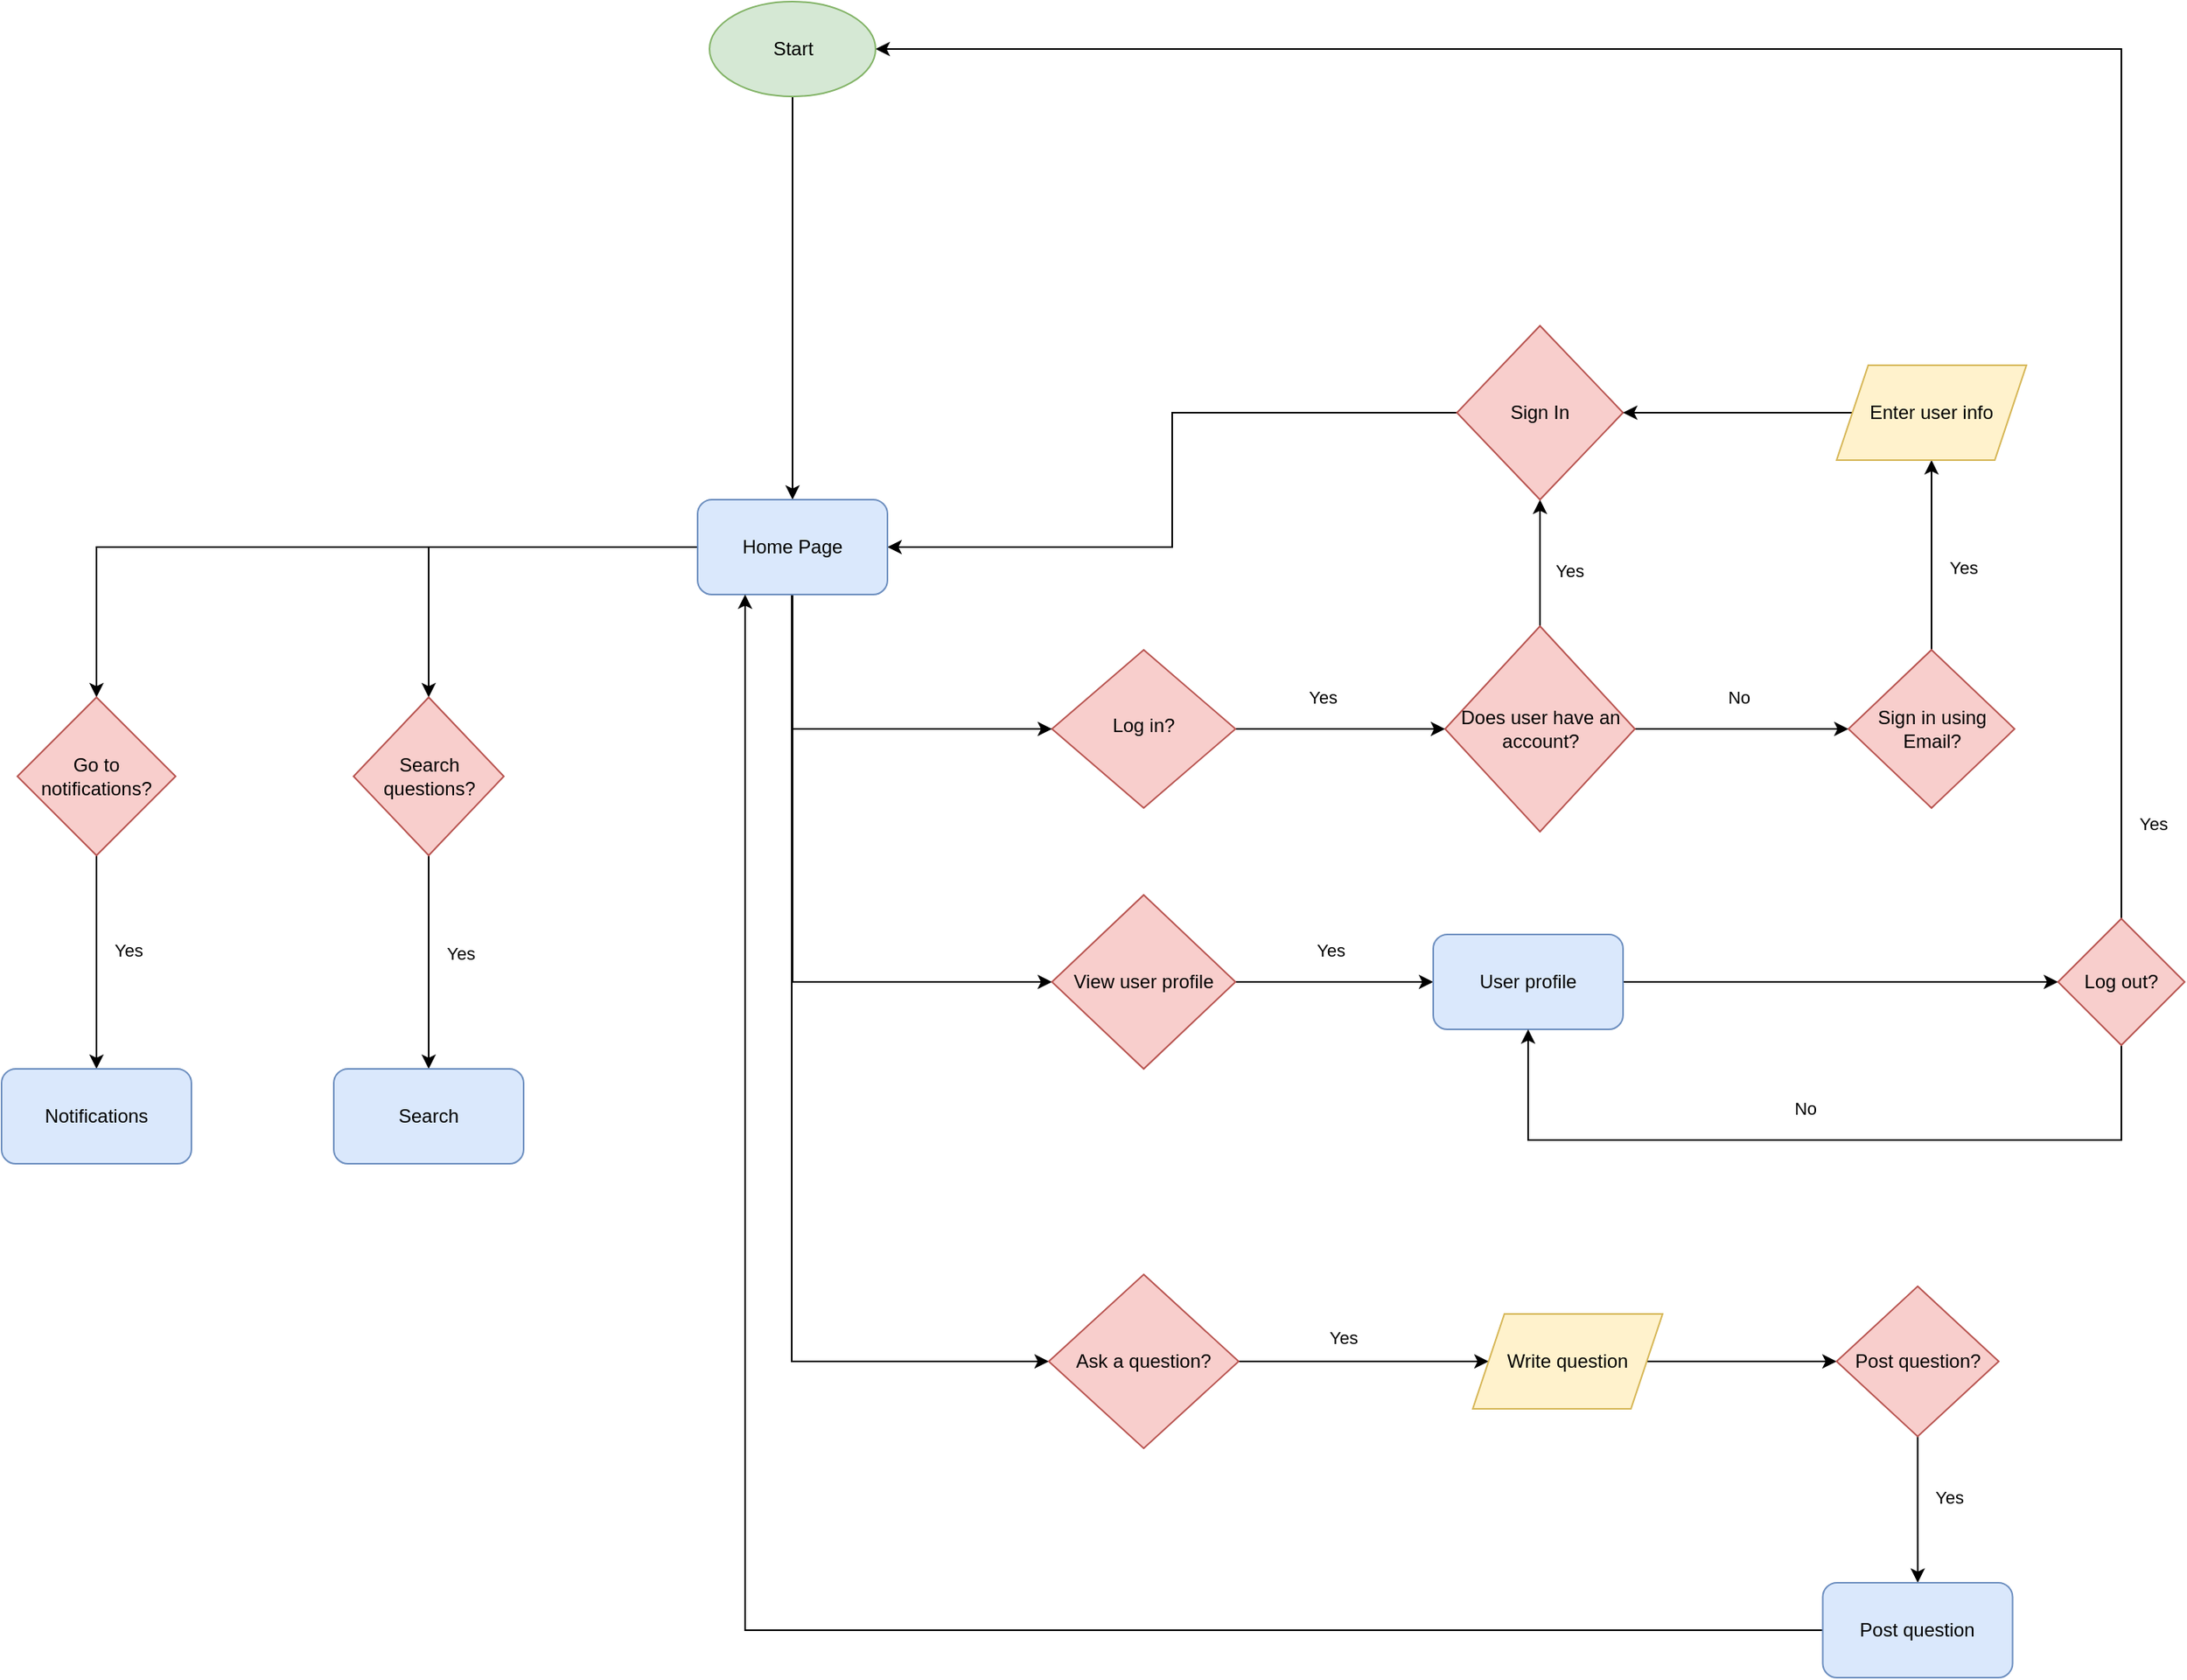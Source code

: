 <mxfile version="22.1.3" type="device">
  <diagram id="C5RBs43oDa-KdzZeNtuy" name="Page-1">
    <mxGraphModel dx="2876" dy="1066" grid="1" gridSize="10" guides="1" tooltips="1" connect="1" arrows="1" fold="1" page="1" pageScale="1" pageWidth="827" pageHeight="1169" math="0" shadow="0">
      <root>
        <mxCell id="WIyWlLk6GJQsqaUBKTNV-0" />
        <mxCell id="WIyWlLk6GJQsqaUBKTNV-1" parent="WIyWlLk6GJQsqaUBKTNV-0" />
        <mxCell id="K6QymJazdrhjdbTu9CTd-19" value="" style="edgeStyle=orthogonalEdgeStyle;rounded=0;orthogonalLoop=1;jettySize=auto;html=1;exitX=0.5;exitY=1;exitDx=0;exitDy=0;" parent="WIyWlLk6GJQsqaUBKTNV-1" source="K6QymJazdrhjdbTu9CTd-76" target="K6QymJazdrhjdbTu9CTd-1" edge="1">
          <mxGeometry relative="1" as="geometry">
            <mxPoint x="200" y="120" as="sourcePoint" />
          </mxGeometry>
        </mxCell>
        <mxCell id="K6QymJazdrhjdbTu9CTd-3" value="" style="edgeStyle=orthogonalEdgeStyle;rounded=0;orthogonalLoop=1;jettySize=auto;html=1;" parent="WIyWlLk6GJQsqaUBKTNV-1" source="WIyWlLk6GJQsqaUBKTNV-10" target="za9HyyTHuq6Hq0-Qfy3w-4" edge="1">
          <mxGeometry relative="1" as="geometry" />
        </mxCell>
        <mxCell id="K6QymJazdrhjdbTu9CTd-13" value="Yes&lt;br&gt;" style="edgeLabel;html=1;align=center;verticalAlign=middle;resizable=0;points=[];" parent="K6QymJazdrhjdbTu9CTd-3" vertex="1" connectable="0">
          <mxGeometry x="-0.209" y="-3" relative="1" as="geometry">
            <mxPoint x="2" y="-23" as="offset" />
          </mxGeometry>
        </mxCell>
        <mxCell id="WIyWlLk6GJQsqaUBKTNV-10" value="Log in?" style="rhombus;whiteSpace=wrap;html=1;shadow=0;fontFamily=Helvetica;fontSize=12;align=center;strokeWidth=1;spacing=6;spacingTop=-4;fillColor=#f8cecc;strokeColor=#b85450;" parent="WIyWlLk6GJQsqaUBKTNV-1" vertex="1">
          <mxGeometry x="364" y="450" width="116" height="100" as="geometry" />
        </mxCell>
        <mxCell id="za9HyyTHuq6Hq0-Qfy3w-6" value="" style="edgeStyle=orthogonalEdgeStyle;rounded=0;orthogonalLoop=1;jettySize=auto;html=1;" parent="WIyWlLk6GJQsqaUBKTNV-1" source="za9HyyTHuq6Hq0-Qfy3w-4" target="za9HyyTHuq6Hq0-Qfy3w-5" edge="1">
          <mxGeometry relative="1" as="geometry" />
        </mxCell>
        <mxCell id="za9HyyTHuq6Hq0-Qfy3w-7" value="Yes&lt;br&gt;" style="edgeLabel;html=1;align=center;verticalAlign=middle;resizable=0;points=[];" parent="za9HyyTHuq6Hq0-Qfy3w-6" vertex="1" connectable="0">
          <mxGeometry x="-0.275" y="1" relative="1" as="geometry">
            <mxPoint x="19" y="-6" as="offset" />
          </mxGeometry>
        </mxCell>
        <mxCell id="K6QymJazdrhjdbTu9CTd-38" style="edgeStyle=orthogonalEdgeStyle;rounded=0;orthogonalLoop=1;jettySize=auto;html=1;" parent="WIyWlLk6GJQsqaUBKTNV-1" source="za9HyyTHuq6Hq0-Qfy3w-4" target="za9HyyTHuq6Hq0-Qfy3w-8" edge="1">
          <mxGeometry relative="1" as="geometry" />
        </mxCell>
        <mxCell id="K6QymJazdrhjdbTu9CTd-41" value="No" style="edgeLabel;html=1;align=center;verticalAlign=middle;resizable=0;points=[];" parent="K6QymJazdrhjdbTu9CTd-38" vertex="1" connectable="0">
          <mxGeometry x="-0.04" y="-1" relative="1" as="geometry">
            <mxPoint y="-21" as="offset" />
          </mxGeometry>
        </mxCell>
        <mxCell id="za9HyyTHuq6Hq0-Qfy3w-4" value="Does user have an account?" style="rhombus;whiteSpace=wrap;html=1;fillColor=#f8cecc;strokeColor=#b85450;" parent="WIyWlLk6GJQsqaUBKTNV-1" vertex="1">
          <mxGeometry x="612.5" y="435" width="120" height="130" as="geometry" />
        </mxCell>
        <mxCell id="K6QymJazdrhjdbTu9CTd-33" style="edgeStyle=orthogonalEdgeStyle;rounded=0;orthogonalLoop=1;jettySize=auto;html=1;" parent="WIyWlLk6GJQsqaUBKTNV-1" source="za9HyyTHuq6Hq0-Qfy3w-5" target="K6QymJazdrhjdbTu9CTd-1" edge="1">
          <mxGeometry relative="1" as="geometry" />
        </mxCell>
        <mxCell id="za9HyyTHuq6Hq0-Qfy3w-5" value="Sign In" style="rhombus;whiteSpace=wrap;html=1;fillColor=#f8cecc;strokeColor=#b85450;" parent="WIyWlLk6GJQsqaUBKTNV-1" vertex="1">
          <mxGeometry x="620" y="245" width="105" height="110" as="geometry" />
        </mxCell>
        <mxCell id="K6QymJazdrhjdbTu9CTd-39" style="edgeStyle=orthogonalEdgeStyle;rounded=0;orthogonalLoop=1;jettySize=auto;html=1;entryX=0.5;entryY=1;entryDx=0;entryDy=0;" parent="WIyWlLk6GJQsqaUBKTNV-1" source="za9HyyTHuq6Hq0-Qfy3w-8" target="K6QymJazdrhjdbTu9CTd-4" edge="1">
          <mxGeometry relative="1" as="geometry" />
        </mxCell>
        <mxCell id="K6QymJazdrhjdbTu9CTd-51" value="Yes" style="edgeLabel;html=1;align=center;verticalAlign=middle;resizable=0;points=[];" parent="K6QymJazdrhjdbTu9CTd-39" vertex="1" connectable="0">
          <mxGeometry x="-0.133" y="-2" relative="1" as="geometry">
            <mxPoint x="18" as="offset" />
          </mxGeometry>
        </mxCell>
        <mxCell id="za9HyyTHuq6Hq0-Qfy3w-8" value="Sign in using Email?" style="rhombus;whiteSpace=wrap;html=1;fillColor=#f8cecc;strokeColor=#b85450;" parent="WIyWlLk6GJQsqaUBKTNV-1" vertex="1">
          <mxGeometry x="867.5" y="450" width="105" height="100" as="geometry" />
        </mxCell>
        <mxCell id="K6QymJazdrhjdbTu9CTd-2" style="edgeStyle=orthogonalEdgeStyle;rounded=0;orthogonalLoop=1;jettySize=auto;html=1;" parent="WIyWlLk6GJQsqaUBKTNV-1" source="K6QymJazdrhjdbTu9CTd-1" target="WIyWlLk6GJQsqaUBKTNV-10" edge="1">
          <mxGeometry relative="1" as="geometry">
            <Array as="points">
              <mxPoint x="200" y="500" />
            </Array>
          </mxGeometry>
        </mxCell>
        <mxCell id="K6QymJazdrhjdbTu9CTd-31" style="edgeStyle=orthogonalEdgeStyle;rounded=0;orthogonalLoop=1;jettySize=auto;html=1;" parent="WIyWlLk6GJQsqaUBKTNV-1" source="K6QymJazdrhjdbTu9CTd-1" target="K6QymJazdrhjdbTu9CTd-26" edge="1">
          <mxGeometry relative="1" as="geometry">
            <mxPoint x="200" y="584" as="targetPoint" />
            <Array as="points">
              <mxPoint x="200" y="660" />
            </Array>
          </mxGeometry>
        </mxCell>
        <mxCell id="K6QymJazdrhjdbTu9CTd-53" style="edgeStyle=orthogonalEdgeStyle;rounded=0;orthogonalLoop=1;jettySize=auto;html=1;exitX=0.5;exitY=1;exitDx=0;exitDy=0;entryX=0;entryY=0.5;entryDx=0;entryDy=0;" parent="WIyWlLk6GJQsqaUBKTNV-1" target="K6QymJazdrhjdbTu9CTd-52" edge="1">
          <mxGeometry relative="1" as="geometry">
            <mxPoint x="200" y="830" as="targetPoint" />
            <mxPoint x="199.5" y="415" as="sourcePoint" />
            <Array as="points">
              <mxPoint x="200" y="900" />
            </Array>
          </mxGeometry>
        </mxCell>
        <mxCell id="K6QymJazdrhjdbTu9CTd-69" style="edgeStyle=orthogonalEdgeStyle;rounded=0;orthogonalLoop=1;jettySize=auto;html=1;entryX=0.5;entryY=0;entryDx=0;entryDy=0;" parent="WIyWlLk6GJQsqaUBKTNV-1" source="K6QymJazdrhjdbTu9CTd-1" target="K6QymJazdrhjdbTu9CTd-20" edge="1">
          <mxGeometry relative="1" as="geometry" />
        </mxCell>
        <mxCell id="K6QymJazdrhjdbTu9CTd-71" style="edgeStyle=orthogonalEdgeStyle;rounded=0;orthogonalLoop=1;jettySize=auto;html=1;entryX=0.5;entryY=0;entryDx=0;entryDy=0;" parent="WIyWlLk6GJQsqaUBKTNV-1" source="K6QymJazdrhjdbTu9CTd-1" target="K6QymJazdrhjdbTu9CTd-70" edge="1">
          <mxGeometry relative="1" as="geometry" />
        </mxCell>
        <mxCell id="K6QymJazdrhjdbTu9CTd-1" value="Home Page" style="rounded=1;whiteSpace=wrap;html=1;fillColor=#dae8fc;strokeColor=#6c8ebf;" parent="WIyWlLk6GJQsqaUBKTNV-1" vertex="1">
          <mxGeometry x="140" y="355" width="120" height="60" as="geometry" />
        </mxCell>
        <mxCell id="K6QymJazdrhjdbTu9CTd-40" style="edgeStyle=orthogonalEdgeStyle;rounded=0;orthogonalLoop=1;jettySize=auto;html=1;" parent="WIyWlLk6GJQsqaUBKTNV-1" source="K6QymJazdrhjdbTu9CTd-4" target="za9HyyTHuq6Hq0-Qfy3w-5" edge="1">
          <mxGeometry relative="1" as="geometry" />
        </mxCell>
        <mxCell id="K6QymJazdrhjdbTu9CTd-4" value="Enter user info" style="shape=parallelogram;perimeter=parallelogramPerimeter;whiteSpace=wrap;html=1;fixedSize=1;fillColor=#fff2cc;strokeColor=#d6b656;" parent="WIyWlLk6GJQsqaUBKTNV-1" vertex="1">
          <mxGeometry x="860" y="270" width="120" height="60" as="geometry" />
        </mxCell>
        <mxCell id="K6QymJazdrhjdbTu9CTd-24" value="" style="edgeStyle=orthogonalEdgeStyle;rounded=0;orthogonalLoop=1;jettySize=auto;html=1;" parent="WIyWlLk6GJQsqaUBKTNV-1" source="K6QymJazdrhjdbTu9CTd-20" target="K6QymJazdrhjdbTu9CTd-23" edge="1">
          <mxGeometry relative="1" as="geometry" />
        </mxCell>
        <mxCell id="K6QymJazdrhjdbTu9CTd-75" value="Yes" style="edgeLabel;html=1;align=center;verticalAlign=middle;resizable=0;points=[];" parent="K6QymJazdrhjdbTu9CTd-24" vertex="1" connectable="0">
          <mxGeometry x="-0.082" y="1" relative="1" as="geometry">
            <mxPoint x="19" as="offset" />
          </mxGeometry>
        </mxCell>
        <mxCell id="K6QymJazdrhjdbTu9CTd-20" value="Search questions?" style="rhombus;whiteSpace=wrap;html=1;fillColor=#f8cecc;strokeColor=#b85450;" parent="WIyWlLk6GJQsqaUBKTNV-1" vertex="1">
          <mxGeometry x="-77.5" y="480" width="95" height="100" as="geometry" />
        </mxCell>
        <mxCell id="K6QymJazdrhjdbTu9CTd-23" value="Search" style="rounded=1;whiteSpace=wrap;html=1;fillColor=#dae8fc;strokeColor=#6c8ebf;" parent="WIyWlLk6GJQsqaUBKTNV-1" vertex="1">
          <mxGeometry x="-90" y="715" width="120" height="60" as="geometry" />
        </mxCell>
        <mxCell id="K6QymJazdrhjdbTu9CTd-43" style="edgeStyle=orthogonalEdgeStyle;rounded=0;orthogonalLoop=1;jettySize=auto;html=1;" parent="WIyWlLk6GJQsqaUBKTNV-1" source="K6QymJazdrhjdbTu9CTd-26" target="K6QymJazdrhjdbTu9CTd-42" edge="1">
          <mxGeometry relative="1" as="geometry" />
        </mxCell>
        <mxCell id="K6QymJazdrhjdbTu9CTd-44" value="Yes" style="edgeLabel;html=1;align=center;verticalAlign=middle;resizable=0;points=[];" parent="K6QymJazdrhjdbTu9CTd-43" vertex="1" connectable="0">
          <mxGeometry x="-0.05" relative="1" as="geometry">
            <mxPoint y="-20" as="offset" />
          </mxGeometry>
        </mxCell>
        <mxCell id="K6QymJazdrhjdbTu9CTd-26" value="View user profile" style="rhombus;whiteSpace=wrap;html=1;fillColor=#f8cecc;strokeColor=#b85450;" parent="WIyWlLk6GJQsqaUBKTNV-1" vertex="1">
          <mxGeometry x="364" y="605" width="116" height="110" as="geometry" />
        </mxCell>
        <mxCell id="K6QymJazdrhjdbTu9CTd-46" style="edgeStyle=orthogonalEdgeStyle;rounded=0;orthogonalLoop=1;jettySize=auto;html=1;" parent="WIyWlLk6GJQsqaUBKTNV-1" source="K6QymJazdrhjdbTu9CTd-42" target="K6QymJazdrhjdbTu9CTd-45" edge="1">
          <mxGeometry relative="1" as="geometry" />
        </mxCell>
        <mxCell id="K6QymJazdrhjdbTu9CTd-42" value="User profile" style="rounded=1;whiteSpace=wrap;html=1;fillColor=#dae8fc;strokeColor=#6c8ebf;" parent="WIyWlLk6GJQsqaUBKTNV-1" vertex="1">
          <mxGeometry x="605" y="630" width="120" height="60" as="geometry" />
        </mxCell>
        <mxCell id="K6QymJazdrhjdbTu9CTd-47" style="edgeStyle=orthogonalEdgeStyle;rounded=0;orthogonalLoop=1;jettySize=auto;html=1;exitX=0.5;exitY=0;exitDx=0;exitDy=0;entryX=1;entryY=0.5;entryDx=0;entryDy=0;" parent="WIyWlLk6GJQsqaUBKTNV-1" source="K6QymJazdrhjdbTu9CTd-45" target="K6QymJazdrhjdbTu9CTd-76" edge="1">
          <mxGeometry relative="1" as="geometry">
            <mxPoint x="260" y="100" as="targetPoint" />
          </mxGeometry>
        </mxCell>
        <mxCell id="K6QymJazdrhjdbTu9CTd-48" value="Yes" style="edgeLabel;html=1;align=center;verticalAlign=middle;resizable=0;points=[];imageWidth=32;imageHeight=32;" parent="K6QymJazdrhjdbTu9CTd-47" vertex="1" connectable="0">
          <mxGeometry x="-0.758" y="-1" relative="1" as="geometry">
            <mxPoint x="19" y="102" as="offset" />
          </mxGeometry>
        </mxCell>
        <mxCell id="K6QymJazdrhjdbTu9CTd-49" style="edgeStyle=orthogonalEdgeStyle;rounded=0;orthogonalLoop=1;jettySize=auto;html=1;entryX=0.5;entryY=1;entryDx=0;entryDy=0;" parent="WIyWlLk6GJQsqaUBKTNV-1" source="K6QymJazdrhjdbTu9CTd-45" target="K6QymJazdrhjdbTu9CTd-42" edge="1">
          <mxGeometry relative="1" as="geometry">
            <mxPoint x="670" y="760" as="targetPoint" />
            <Array as="points">
              <mxPoint x="1040" y="760" />
              <mxPoint x="665" y="760" />
            </Array>
          </mxGeometry>
        </mxCell>
        <mxCell id="K6QymJazdrhjdbTu9CTd-50" value="No" style="edgeLabel;html=1;align=center;verticalAlign=middle;resizable=0;points=[];" parent="K6QymJazdrhjdbTu9CTd-49" vertex="1" connectable="0">
          <mxGeometry x="0.03" y="-1" relative="1" as="geometry">
            <mxPoint y="-19" as="offset" />
          </mxGeometry>
        </mxCell>
        <mxCell id="K6QymJazdrhjdbTu9CTd-45" value="Log out?" style="rhombus;whiteSpace=wrap;html=1;fillColor=#f8cecc;strokeColor=#b85450;" parent="WIyWlLk6GJQsqaUBKTNV-1" vertex="1">
          <mxGeometry x="1000" y="620" width="80" height="80" as="geometry" />
        </mxCell>
        <mxCell id="K6QymJazdrhjdbTu9CTd-56" style="edgeStyle=orthogonalEdgeStyle;rounded=0;orthogonalLoop=1;jettySize=auto;html=1;exitX=1;exitY=0.5;exitDx=0;exitDy=0;entryX=0;entryY=0.5;entryDx=0;entryDy=0;" parent="WIyWlLk6GJQsqaUBKTNV-1" source="K6QymJazdrhjdbTu9CTd-52" target="K6QymJazdrhjdbTu9CTd-58" edge="1">
          <mxGeometry relative="1" as="geometry">
            <mxPoint x="630" y="845" as="targetPoint" />
          </mxGeometry>
        </mxCell>
        <mxCell id="K6QymJazdrhjdbTu9CTd-57" value="Yes" style="edgeLabel;html=1;align=center;verticalAlign=middle;resizable=0;points=[];" parent="K6QymJazdrhjdbTu9CTd-56" vertex="1" connectable="0">
          <mxGeometry x="-0.162" y="2" relative="1" as="geometry">
            <mxPoint y="-13" as="offset" />
          </mxGeometry>
        </mxCell>
        <mxCell id="K6QymJazdrhjdbTu9CTd-52" value="Ask a question?" style="rhombus;whiteSpace=wrap;html=1;fillColor=#f8cecc;strokeColor=#b85450;" parent="WIyWlLk6GJQsqaUBKTNV-1" vertex="1">
          <mxGeometry x="362" y="845" width="120" height="110" as="geometry" />
        </mxCell>
        <mxCell id="K6QymJazdrhjdbTu9CTd-60" style="edgeStyle=orthogonalEdgeStyle;rounded=0;orthogonalLoop=1;jettySize=auto;html=1;exitX=1;exitY=0.5;exitDx=0;exitDy=0;entryX=0;entryY=0.5;entryDx=0;entryDy=0;" parent="WIyWlLk6GJQsqaUBKTNV-1" source="K6QymJazdrhjdbTu9CTd-58" target="K6QymJazdrhjdbTu9CTd-63" edge="1">
          <mxGeometry relative="1" as="geometry">
            <mxPoint x="853" y="845" as="targetPoint" />
          </mxGeometry>
        </mxCell>
        <mxCell id="K6QymJazdrhjdbTu9CTd-58" value="Write question" style="shape=parallelogram;perimeter=parallelogramPerimeter;whiteSpace=wrap;html=1;fixedSize=1;fillColor=#fff2cc;strokeColor=#d6b656;" parent="WIyWlLk6GJQsqaUBKTNV-1" vertex="1">
          <mxGeometry x="630" y="870" width="120" height="60" as="geometry" />
        </mxCell>
        <mxCell id="K6QymJazdrhjdbTu9CTd-78" style="edgeStyle=orthogonalEdgeStyle;rounded=0;orthogonalLoop=1;jettySize=auto;html=1;" parent="WIyWlLk6GJQsqaUBKTNV-1" source="K6QymJazdrhjdbTu9CTd-63" target="K6QymJazdrhjdbTu9CTd-77" edge="1">
          <mxGeometry relative="1" as="geometry" />
        </mxCell>
        <mxCell id="K6QymJazdrhjdbTu9CTd-80" value="Yes" style="edgeLabel;html=1;align=center;verticalAlign=middle;resizable=0;points=[];" parent="K6QymJazdrhjdbTu9CTd-78" vertex="1" connectable="0">
          <mxGeometry x="-0.177" y="-1" relative="1" as="geometry">
            <mxPoint x="20" as="offset" />
          </mxGeometry>
        </mxCell>
        <mxCell id="K6QymJazdrhjdbTu9CTd-63" value="Post question?" style="rhombus;whiteSpace=wrap;html=1;fillColor=#f8cecc;strokeColor=#b85450;" parent="WIyWlLk6GJQsqaUBKTNV-1" vertex="1">
          <mxGeometry x="860" y="852.5" width="102.5" height="95" as="geometry" />
        </mxCell>
        <mxCell id="K6QymJazdrhjdbTu9CTd-73" style="edgeStyle=orthogonalEdgeStyle;rounded=0;orthogonalLoop=1;jettySize=auto;html=1;" parent="WIyWlLk6GJQsqaUBKTNV-1" source="K6QymJazdrhjdbTu9CTd-70" target="K6QymJazdrhjdbTu9CTd-72" edge="1">
          <mxGeometry relative="1" as="geometry" />
        </mxCell>
        <mxCell id="K6QymJazdrhjdbTu9CTd-74" value="Yes" style="edgeLabel;html=1;align=center;verticalAlign=middle;resizable=0;points=[];" parent="K6QymJazdrhjdbTu9CTd-73" vertex="1" connectable="0">
          <mxGeometry x="-0.096" y="1" relative="1" as="geometry">
            <mxPoint x="19" y="-1" as="offset" />
          </mxGeometry>
        </mxCell>
        <mxCell id="K6QymJazdrhjdbTu9CTd-70" value="Go to notifications?" style="rhombus;whiteSpace=wrap;html=1;fillColor=#f8cecc;strokeColor=#b85450;" parent="WIyWlLk6GJQsqaUBKTNV-1" vertex="1">
          <mxGeometry x="-290" y="480" width="100" height="100" as="geometry" />
        </mxCell>
        <mxCell id="K6QymJazdrhjdbTu9CTd-72" value="Notifications" style="rounded=1;whiteSpace=wrap;html=1;fillColor=#dae8fc;strokeColor=#6c8ebf;" parent="WIyWlLk6GJQsqaUBKTNV-1" vertex="1">
          <mxGeometry x="-300" y="715" width="120" height="60" as="geometry" />
        </mxCell>
        <mxCell id="K6QymJazdrhjdbTu9CTd-76" value="Start" style="ellipse;whiteSpace=wrap;html=1;fillColor=#d5e8d4;strokeColor=#82b366;" parent="WIyWlLk6GJQsqaUBKTNV-1" vertex="1">
          <mxGeometry x="147.5" y="40" width="105" height="60" as="geometry" />
        </mxCell>
        <mxCell id="K6QymJazdrhjdbTu9CTd-79" style="edgeStyle=orthogonalEdgeStyle;rounded=0;orthogonalLoop=1;jettySize=auto;html=1;entryX=0.25;entryY=1;entryDx=0;entryDy=0;" parent="WIyWlLk6GJQsqaUBKTNV-1" source="K6QymJazdrhjdbTu9CTd-77" target="K6QymJazdrhjdbTu9CTd-1" edge="1">
          <mxGeometry relative="1" as="geometry" />
        </mxCell>
        <mxCell id="K6QymJazdrhjdbTu9CTd-77" value="Post question" style="rounded=1;whiteSpace=wrap;html=1;fillColor=#dae8fc;strokeColor=#6c8ebf;" parent="WIyWlLk6GJQsqaUBKTNV-1" vertex="1">
          <mxGeometry x="851.25" y="1040" width="120" height="60" as="geometry" />
        </mxCell>
      </root>
    </mxGraphModel>
  </diagram>
</mxfile>

